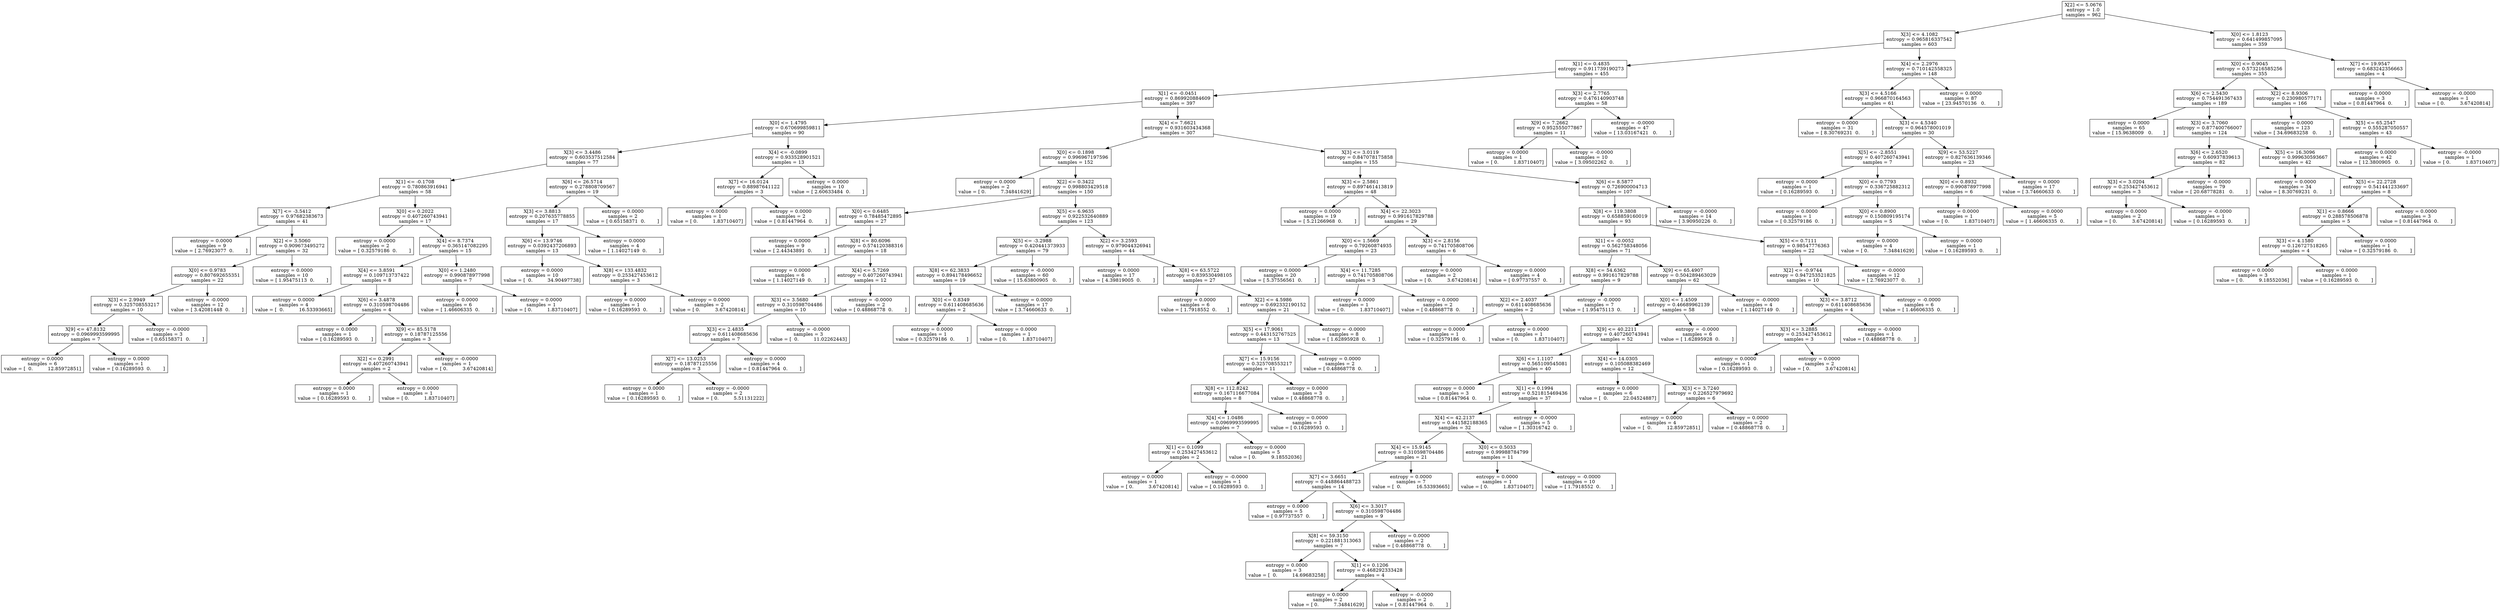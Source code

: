 digraph Tree {
0 [label="X[2] <= 5.0676\nentropy = 1.0\nsamples = 962", shape="box"] ;
1 [label="X[3] <= 4.1082\nentropy = 0.965816337542\nsamples = 603", shape="box"] ;
0 -> 1 ;
2 [label="X[1] <= 0.4835\nentropy = 0.911739190273\nsamples = 455", shape="box"] ;
1 -> 2 ;
3 [label="X[1] <= -0.0451\nentropy = 0.869920884609\nsamples = 397", shape="box"] ;
2 -> 3 ;
4 [label="X[0] <= 1.4795\nentropy = 0.670699859811\nsamples = 90", shape="box"] ;
3 -> 4 ;
5 [label="X[3] <= 3.4486\nentropy = 0.603537512584\nsamples = 77", shape="box"] ;
4 -> 5 ;
6 [label="X[1] <= -0.1708\nentropy = 0.780863916941\nsamples = 58", shape="box"] ;
5 -> 6 ;
7 [label="X[7] <= -3.5412\nentropy = 0.97682383673\nsamples = 41", shape="box"] ;
6 -> 7 ;
8 [label="entropy = 0.0000\nsamples = 9\nvalue = [ 2.76923077  0.        ]", shape="box"] ;
7 -> 8 ;
9 [label="X[2] <= 3.5060\nentropy = 0.909673495272\nsamples = 32", shape="box"] ;
7 -> 9 ;
10 [label="X[0] <= 0.9783\nentropy = 0.807692655351\nsamples = 22", shape="box"] ;
9 -> 10 ;
11 [label="X[3] <= 2.9949\nentropy = 0.325708553217\nsamples = 10", shape="box"] ;
10 -> 11 ;
12 [label="X[9] <= 47.8132\nentropy = 0.0969993599995\nsamples = 7", shape="box"] ;
11 -> 12 ;
13 [label="entropy = 0.0000\nsamples = 6\nvalue = [  0.          12.85972851]", shape="box"] ;
12 -> 13 ;
14 [label="entropy = 0.0000\nsamples = 1\nvalue = [ 0.16289593  0.        ]", shape="box"] ;
12 -> 14 ;
15 [label="entropy = -0.0000\nsamples = 3\nvalue = [ 0.65158371  0.        ]", shape="box"] ;
11 -> 15 ;
16 [label="entropy = -0.0000\nsamples = 12\nvalue = [ 3.42081448  0.        ]", shape="box"] ;
10 -> 16 ;
17 [label="entropy = 0.0000\nsamples = 10\nvalue = [ 1.95475113  0.        ]", shape="box"] ;
9 -> 17 ;
18 [label="X[0] <= 0.2022\nentropy = 0.407260743941\nsamples = 17", shape="box"] ;
6 -> 18 ;
19 [label="entropy = 0.0000\nsamples = 2\nvalue = [ 0.32579186  0.        ]", shape="box"] ;
18 -> 19 ;
20 [label="X[4] <= 8.7374\nentropy = 0.365147082295\nsamples = 15", shape="box"] ;
18 -> 20 ;
21 [label="X[4] <= 3.8591\nentropy = 0.109713737422\nsamples = 8", shape="box"] ;
20 -> 21 ;
22 [label="entropy = 0.0000\nsamples = 4\nvalue = [  0.          16.53393665]", shape="box"] ;
21 -> 22 ;
23 [label="X[6] <= 3.4878\nentropy = 0.310598704486\nsamples = 4", shape="box"] ;
21 -> 23 ;
24 [label="entropy = 0.0000\nsamples = 1\nvalue = [ 0.16289593  0.        ]", shape="box"] ;
23 -> 24 ;
25 [label="X[9] <= 85.5178\nentropy = 0.18787125556\nsamples = 3", shape="box"] ;
23 -> 25 ;
26 [label="X[2] <= 0.2991\nentropy = 0.407260743941\nsamples = 2", shape="box"] ;
25 -> 26 ;
27 [label="entropy = 0.0000\nsamples = 1\nvalue = [ 0.16289593  0.        ]", shape="box"] ;
26 -> 27 ;
28 [label="entropy = 0.0000\nsamples = 1\nvalue = [ 0.          1.83710407]", shape="box"] ;
26 -> 28 ;
29 [label="entropy = -0.0000\nsamples = 1\nvalue = [ 0.          3.67420814]", shape="box"] ;
25 -> 29 ;
30 [label="X[0] <= 1.2480\nentropy = 0.990878977998\nsamples = 7", shape="box"] ;
20 -> 30 ;
31 [label="entropy = 0.0000\nsamples = 6\nvalue = [ 1.46606335  0.        ]", shape="box"] ;
30 -> 31 ;
32 [label="entropy = 0.0000\nsamples = 1\nvalue = [ 0.          1.83710407]", shape="box"] ;
30 -> 32 ;
33 [label="X[6] <= 26.5714\nentropy = 0.278808709567\nsamples = 19", shape="box"] ;
5 -> 33 ;
34 [label="X[3] <= 3.8813\nentropy = 0.207635778855\nsamples = 17", shape="box"] ;
33 -> 34 ;
35 [label="X[6] <= 13.9746\nentropy = 0.0392437206893\nsamples = 13", shape="box"] ;
34 -> 35 ;
36 [label="entropy = 0.0000\nsamples = 10\nvalue = [  0.          34.90497738]", shape="box"] ;
35 -> 36 ;
37 [label="X[8] <= 133.4832\nentropy = 0.253427453612\nsamples = 3", shape="box"] ;
35 -> 37 ;
38 [label="entropy = 0.0000\nsamples = 1\nvalue = [ 0.16289593  0.        ]", shape="box"] ;
37 -> 38 ;
39 [label="entropy = 0.0000\nsamples = 2\nvalue = [ 0.          3.67420814]", shape="box"] ;
37 -> 39 ;
40 [label="entropy = 0.0000\nsamples = 4\nvalue = [ 1.14027149  0.        ]", shape="box"] ;
34 -> 40 ;
41 [label="entropy = 0.0000\nsamples = 2\nvalue = [ 0.65158371  0.        ]", shape="box"] ;
33 -> 41 ;
42 [label="X[4] <= -0.0899\nentropy = 0.933528901521\nsamples = 13", shape="box"] ;
4 -> 42 ;
43 [label="X[7] <= 16.0124\nentropy = 0.88987641122\nsamples = 3", shape="box"] ;
42 -> 43 ;
44 [label="entropy = 0.0000\nsamples = 1\nvalue = [ 0.          1.83710407]", shape="box"] ;
43 -> 44 ;
45 [label="entropy = 0.0000\nsamples = 2\nvalue = [ 0.81447964  0.        ]", shape="box"] ;
43 -> 45 ;
46 [label="entropy = 0.0000\nsamples = 10\nvalue = [ 2.60633484  0.        ]", shape="box"] ;
42 -> 46 ;
47 [label="X[4] <= 7.6621\nentropy = 0.931603434368\nsamples = 307", shape="box"] ;
3 -> 47 ;
48 [label="X[0] <= 0.1898\nentropy = 0.996967197596\nsamples = 152", shape="box"] ;
47 -> 48 ;
49 [label="entropy = 0.0000\nsamples = 2\nvalue = [ 0.          7.34841629]", shape="box"] ;
48 -> 49 ;
50 [label="X[2] <= 0.3422\nentropy = 0.998803429518\nsamples = 150", shape="box"] ;
48 -> 50 ;
51 [label="X[0] <= 0.6485\nentropy = 0.78485472895\nsamples = 27", shape="box"] ;
50 -> 51 ;
52 [label="entropy = 0.0000\nsamples = 9\nvalue = [ 2.44343891  0.        ]", shape="box"] ;
51 -> 52 ;
53 [label="X[8] <= 80.6096\nentropy = 0.574120388316\nsamples = 18", shape="box"] ;
51 -> 53 ;
54 [label="entropy = 0.0000\nsamples = 6\nvalue = [ 1.14027149  0.        ]", shape="box"] ;
53 -> 54 ;
55 [label="X[4] <= 5.7269\nentropy = 0.407260743941\nsamples = 12", shape="box"] ;
53 -> 55 ;
56 [label="X[3] <= 3.5680\nentropy = 0.310598704486\nsamples = 10", shape="box"] ;
55 -> 56 ;
57 [label="X[3] <= 2.4835\nentropy = 0.611408685636\nsamples = 7", shape="box"] ;
56 -> 57 ;
58 [label="X[7] <= 13.0253\nentropy = 0.18787125556\nsamples = 3", shape="box"] ;
57 -> 58 ;
59 [label="entropy = 0.0000\nsamples = 1\nvalue = [ 0.16289593  0.        ]", shape="box"] ;
58 -> 59 ;
60 [label="entropy = -0.0000\nsamples = 2\nvalue = [ 0.          5.51131222]", shape="box"] ;
58 -> 60 ;
61 [label="entropy = 0.0000\nsamples = 4\nvalue = [ 0.81447964  0.        ]", shape="box"] ;
57 -> 61 ;
62 [label="entropy = -0.0000\nsamples = 3\nvalue = [  0.          11.02262443]", shape="box"] ;
56 -> 62 ;
63 [label="entropy = -0.0000\nsamples = 2\nvalue = [ 0.48868778  0.        ]", shape="box"] ;
55 -> 63 ;
64 [label="X[5] <= 6.9635\nentropy = 0.922532640889\nsamples = 123", shape="box"] ;
50 -> 64 ;
65 [label="X[5] <= -3.2988\nentropy = 0.420441373933\nsamples = 79", shape="box"] ;
64 -> 65 ;
66 [label="X[8] <= 62.3833\nentropy = 0.894178496652\nsamples = 19", shape="box"] ;
65 -> 66 ;
67 [label="X[0] <= 0.8349\nentropy = 0.611408685636\nsamples = 2", shape="box"] ;
66 -> 67 ;
68 [label="entropy = 0.0000\nsamples = 1\nvalue = [ 0.32579186  0.        ]", shape="box"] ;
67 -> 68 ;
69 [label="entropy = 0.0000\nsamples = 1\nvalue = [ 0.          1.83710407]", shape="box"] ;
67 -> 69 ;
70 [label="entropy = 0.0000\nsamples = 17\nvalue = [ 3.74660633  0.        ]", shape="box"] ;
66 -> 70 ;
71 [label="entropy = -0.0000\nsamples = 60\nvalue = [ 15.63800905   0.        ]", shape="box"] ;
65 -> 71 ;
72 [label="X[2] <= 3.2593\nentropy = 0.979044326941\nsamples = 44", shape="box"] ;
64 -> 72 ;
73 [label="entropy = 0.0000\nsamples = 17\nvalue = [ 4.39819005  0.        ]", shape="box"] ;
72 -> 73 ;
74 [label="X[8] <= 63.5722\nentropy = 0.839530498105\nsamples = 27", shape="box"] ;
72 -> 74 ;
75 [label="entropy = 0.0000\nsamples = 6\nvalue = [ 1.7918552  0.       ]", shape="box"] ;
74 -> 75 ;
76 [label="X[2] <= 4.5986\nentropy = 0.692332190152\nsamples = 21", shape="box"] ;
74 -> 76 ;
77 [label="X[5] <= 17.9061\nentropy = 0.443152767525\nsamples = 13", shape="box"] ;
76 -> 77 ;
78 [label="X[7] <= 15.9156\nentropy = 0.325708553217\nsamples = 11", shape="box"] ;
77 -> 78 ;
79 [label="X[8] <= 112.8242\nentropy = 0.167116677084\nsamples = 8", shape="box"] ;
78 -> 79 ;
80 [label="X[4] <= 1.0486\nentropy = 0.0969993599995\nsamples = 7", shape="box"] ;
79 -> 80 ;
81 [label="X[1] <= 0.1099\nentropy = 0.253427453612\nsamples = 2", shape="box"] ;
80 -> 81 ;
82 [label="entropy = 0.0000\nsamples = 1\nvalue = [ 0.          3.67420814]", shape="box"] ;
81 -> 82 ;
83 [label="entropy = -0.0000\nsamples = 1\nvalue = [ 0.16289593  0.        ]", shape="box"] ;
81 -> 83 ;
84 [label="entropy = 0.0000\nsamples = 5\nvalue = [ 0.          9.18552036]", shape="box"] ;
80 -> 84 ;
85 [label="entropy = 0.0000\nsamples = 1\nvalue = [ 0.16289593  0.        ]", shape="box"] ;
79 -> 85 ;
86 [label="entropy = 0.0000\nsamples = 3\nvalue = [ 0.48868778  0.        ]", shape="box"] ;
78 -> 86 ;
87 [label="entropy = 0.0000\nsamples = 2\nvalue = [ 0.48868778  0.        ]", shape="box"] ;
77 -> 87 ;
88 [label="entropy = -0.0000\nsamples = 8\nvalue = [ 1.62895928  0.        ]", shape="box"] ;
76 -> 88 ;
89 [label="X[3] <= 3.0119\nentropy = 0.847078175858\nsamples = 155", shape="box"] ;
47 -> 89 ;
90 [label="X[3] <= 2.5861\nentropy = 0.897461413819\nsamples = 48", shape="box"] ;
89 -> 90 ;
91 [label="entropy = 0.0000\nsamples = 19\nvalue = [ 5.21266968  0.        ]", shape="box"] ;
90 -> 91 ;
92 [label="X[4] <= 22.3023\nentropy = 0.991617829788\nsamples = 29", shape="box"] ;
90 -> 92 ;
93 [label="X[0] <= 1.5669\nentropy = 0.79260874935\nsamples = 23", shape="box"] ;
92 -> 93 ;
94 [label="entropy = 0.0000\nsamples = 20\nvalue = [ 5.37556561  0.        ]", shape="box"] ;
93 -> 94 ;
95 [label="X[4] <= 11.7285\nentropy = 0.741705808706\nsamples = 3", shape="box"] ;
93 -> 95 ;
96 [label="entropy = 0.0000\nsamples = 1\nvalue = [ 0.          1.83710407]", shape="box"] ;
95 -> 96 ;
97 [label="entropy = 0.0000\nsamples = 2\nvalue = [ 0.48868778  0.        ]", shape="box"] ;
95 -> 97 ;
98 [label="X[3] <= 2.8156\nentropy = 0.741705808706\nsamples = 6", shape="box"] ;
92 -> 98 ;
99 [label="entropy = 0.0000\nsamples = 2\nvalue = [ 0.          3.67420814]", shape="box"] ;
98 -> 99 ;
100 [label="entropy = 0.0000\nsamples = 4\nvalue = [ 0.97737557  0.        ]", shape="box"] ;
98 -> 100 ;
101 [label="X[6] <= 8.5877\nentropy = 0.726900004713\nsamples = 107", shape="box"] ;
89 -> 101 ;
102 [label="X[8] <= 119.3808\nentropy = 0.658859160019\nsamples = 93", shape="box"] ;
101 -> 102 ;
103 [label="X[1] <= -0.0052\nentropy = 0.562758348056\nsamples = 71", shape="box"] ;
102 -> 103 ;
104 [label="X[8] <= 54.6362\nentropy = 0.991617829788\nsamples = 9", shape="box"] ;
103 -> 104 ;
105 [label="X[2] <= 2.4037\nentropy = 0.611408685636\nsamples = 2", shape="box"] ;
104 -> 105 ;
106 [label="entropy = 0.0000\nsamples = 1\nvalue = [ 0.32579186  0.        ]", shape="box"] ;
105 -> 106 ;
107 [label="entropy = 0.0000\nsamples = 1\nvalue = [ 0.          1.83710407]", shape="box"] ;
105 -> 107 ;
108 [label="entropy = -0.0000\nsamples = 7\nvalue = [ 1.95475113  0.        ]", shape="box"] ;
104 -> 108 ;
109 [label="X[9] <= 65.4907\nentropy = 0.504289463029\nsamples = 62", shape="box"] ;
103 -> 109 ;
110 [label="X[0] <= 1.4509\nentropy = 0.46689962139\nsamples = 58", shape="box"] ;
109 -> 110 ;
111 [label="X[9] <= 40.2211\nentropy = 0.407260743941\nsamples = 52", shape="box"] ;
110 -> 111 ;
112 [label="X[6] <= 1.1107\nentropy = 0.565109545081\nsamples = 40", shape="box"] ;
111 -> 112 ;
113 [label="entropy = 0.0000\nsamples = 3\nvalue = [ 0.81447964  0.        ]", shape="box"] ;
112 -> 113 ;
114 [label="X[1] <= 0.1994\nentropy = 0.521815469436\nsamples = 37", shape="box"] ;
112 -> 114 ;
115 [label="X[4] <= 42.2137\nentropy = 0.441582188365\nsamples = 32", shape="box"] ;
114 -> 115 ;
116 [label="X[4] <= 15.9145\nentropy = 0.310598704486\nsamples = 21", shape="box"] ;
115 -> 116 ;
117 [label="X[7] <= 3.6651\nentropy = 0.448864488723\nsamples = 14", shape="box"] ;
116 -> 117 ;
118 [label="entropy = 0.0000\nsamples = 5\nvalue = [ 0.97737557  0.        ]", shape="box"] ;
117 -> 118 ;
119 [label="X[6] <= 3.3017\nentropy = 0.310598704486\nsamples = 9", shape="box"] ;
117 -> 119 ;
120 [label="X[8] <= 59.3150\nentropy = 0.221881313063\nsamples = 7", shape="box"] ;
119 -> 120 ;
121 [label="entropy = 0.0000\nsamples = 3\nvalue = [  0.          14.69683258]", shape="box"] ;
120 -> 121 ;
122 [label="X[1] <= 0.1206\nentropy = 0.468292333428\nsamples = 4", shape="box"] ;
120 -> 122 ;
123 [label="entropy = 0.0000\nsamples = 2\nvalue = [ 0.          7.34841629]", shape="box"] ;
122 -> 123 ;
124 [label="entropy = -0.0000\nsamples = 2\nvalue = [ 0.81447964  0.        ]", shape="box"] ;
122 -> 124 ;
125 [label="entropy = 0.0000\nsamples = 2\nvalue = [ 0.48868778  0.        ]", shape="box"] ;
119 -> 125 ;
126 [label="entropy = 0.0000\nsamples = 7\nvalue = [  0.          16.53393665]", shape="box"] ;
116 -> 126 ;
127 [label="X[0] <= 0.5033\nentropy = 0.99988784799\nsamples = 11", shape="box"] ;
115 -> 127 ;
128 [label="entropy = 0.0000\nsamples = 1\nvalue = [ 0.          1.83710407]", shape="box"] ;
127 -> 128 ;
129 [label="entropy = -0.0000\nsamples = 10\nvalue = [ 1.7918552  0.       ]", shape="box"] ;
127 -> 129 ;
130 [label="entropy = -0.0000\nsamples = 5\nvalue = [ 1.30316742  0.        ]", shape="box"] ;
114 -> 130 ;
131 [label="X[4] <= 14.0305\nentropy = 0.105088382469\nsamples = 12", shape="box"] ;
111 -> 131 ;
132 [label="entropy = 0.0000\nsamples = 6\nvalue = [  0.          22.04524887]", shape="box"] ;
131 -> 132 ;
133 [label="X[3] <= 3.7240\nentropy = 0.226527979692\nsamples = 6", shape="box"] ;
131 -> 133 ;
134 [label="entropy = 0.0000\nsamples = 4\nvalue = [  0.          12.85972851]", shape="box"] ;
133 -> 134 ;
135 [label="entropy = 0.0000\nsamples = 2\nvalue = [ 0.48868778  0.        ]", shape="box"] ;
133 -> 135 ;
136 [label="entropy = -0.0000\nsamples = 6\nvalue = [ 1.62895928  0.        ]", shape="box"] ;
110 -> 136 ;
137 [label="entropy = -0.0000\nsamples = 4\nvalue = [ 1.14027149  0.        ]", shape="box"] ;
109 -> 137 ;
138 [label="X[5] <= 0.7111\nentropy = 0.98547776363\nsamples = 22", shape="box"] ;
102 -> 138 ;
139 [label="X[2] <= -0.9744\nentropy = 0.947253521825\nsamples = 10", shape="box"] ;
138 -> 139 ;
140 [label="X[3] <= 3.8712\nentropy = 0.611408685636\nsamples = 4", shape="box"] ;
139 -> 140 ;
141 [label="X[3] <= 3.2885\nentropy = 0.253427453612\nsamples = 3", shape="box"] ;
140 -> 141 ;
142 [label="entropy = 0.0000\nsamples = 1\nvalue = [ 0.16289593  0.        ]", shape="box"] ;
141 -> 142 ;
143 [label="entropy = 0.0000\nsamples = 2\nvalue = [ 0.          3.67420814]", shape="box"] ;
141 -> 143 ;
144 [label="entropy = -0.0000\nsamples = 1\nvalue = [ 0.48868778  0.        ]", shape="box"] ;
140 -> 144 ;
145 [label="entropy = -0.0000\nsamples = 6\nvalue = [ 1.46606335  0.        ]", shape="box"] ;
139 -> 145 ;
146 [label="entropy = -0.0000\nsamples = 12\nvalue = [ 2.76923077  0.        ]", shape="box"] ;
138 -> 146 ;
147 [label="entropy = -0.0000\nsamples = 14\nvalue = [ 3.90950226  0.        ]", shape="box"] ;
101 -> 147 ;
148 [label="X[3] <= 2.7765\nentropy = 0.476140903748\nsamples = 58", shape="box"] ;
2 -> 148 ;
149 [label="X[9] <= 7.2662\nentropy = 0.952555077867\nsamples = 11", shape="box"] ;
148 -> 149 ;
150 [label="entropy = 0.0000\nsamples = 1\nvalue = [ 0.          1.83710407]", shape="box"] ;
149 -> 150 ;
151 [label="entropy = -0.0000\nsamples = 10\nvalue = [ 3.09502262  0.        ]", shape="box"] ;
149 -> 151 ;
152 [label="entropy = -0.0000\nsamples = 47\nvalue = [ 13.03167421   0.        ]", shape="box"] ;
148 -> 152 ;
153 [label="X[4] <= 2.2976\nentropy = 0.710142558325\nsamples = 148", shape="box"] ;
1 -> 153 ;
154 [label="X[3] <= 4.5166\nentropy = 0.966870164563\nsamples = 61", shape="box"] ;
153 -> 154 ;
155 [label="entropy = 0.0000\nsamples = 31\nvalue = [ 8.30769231  0.        ]", shape="box"] ;
154 -> 155 ;
156 [label="X[3] <= 4.5340\nentropy = 0.964578001019\nsamples = 30", shape="box"] ;
154 -> 156 ;
157 [label="X[5] <= -2.8551\nentropy = 0.407260743941\nsamples = 7", shape="box"] ;
156 -> 157 ;
158 [label="entropy = 0.0000\nsamples = 1\nvalue = [ 0.16289593  0.        ]", shape="box"] ;
157 -> 158 ;
159 [label="X[0] <= 0.7793\nentropy = 0.336725882312\nsamples = 6", shape="box"] ;
157 -> 159 ;
160 [label="entropy = 0.0000\nsamples = 1\nvalue = [ 0.32579186  0.        ]", shape="box"] ;
159 -> 160 ;
161 [label="X[0] <= 0.8900\nentropy = 0.150809195174\nsamples = 5", shape="box"] ;
159 -> 161 ;
162 [label="entropy = 0.0000\nsamples = 4\nvalue = [ 0.          7.34841629]", shape="box"] ;
161 -> 162 ;
163 [label="entropy = 0.0000\nsamples = 1\nvalue = [ 0.16289593  0.        ]", shape="box"] ;
161 -> 163 ;
164 [label="X[9] <= 53.5227\nentropy = 0.827636139346\nsamples = 23", shape="box"] ;
156 -> 164 ;
165 [label="X[0] <= 0.8932\nentropy = 0.990878977998\nsamples = 6", shape="box"] ;
164 -> 165 ;
166 [label="entropy = 0.0000\nsamples = 1\nvalue = [ 0.          1.83710407]", shape="box"] ;
165 -> 166 ;
167 [label="entropy = 0.0000\nsamples = 5\nvalue = [ 1.46606335  0.        ]", shape="box"] ;
165 -> 167 ;
168 [label="entropy = 0.0000\nsamples = 17\nvalue = [ 3.74660633  0.        ]", shape="box"] ;
164 -> 168 ;
169 [label="entropy = 0.0000\nsamples = 87\nvalue = [ 23.94570136   0.        ]", shape="box"] ;
153 -> 169 ;
170 [label="X[0] <= 1.8123\nentropy = 0.641499857095\nsamples = 359", shape="box"] ;
0 -> 170 ;
171 [label="X[0] <= 0.9045\nentropy = 0.573216585256\nsamples = 355", shape="box"] ;
170 -> 171 ;
172 [label="X[6] <= 2.5430\nentropy = 0.754491367433\nsamples = 189", shape="box"] ;
171 -> 172 ;
173 [label="entropy = 0.0000\nsamples = 65\nvalue = [ 15.9638009   0.       ]", shape="box"] ;
172 -> 173 ;
174 [label="X[3] <= 3.7060\nentropy = 0.877400766007\nsamples = 124", shape="box"] ;
172 -> 174 ;
175 [label="X[6] <= 2.6520\nentropy = 0.60937839613\nsamples = 82", shape="box"] ;
174 -> 175 ;
176 [label="X[3] <= 3.0204\nentropy = 0.253427453612\nsamples = 3", shape="box"] ;
175 -> 176 ;
177 [label="entropy = 0.0000\nsamples = 2\nvalue = [ 0.          3.67420814]", shape="box"] ;
176 -> 177 ;
178 [label="entropy = -0.0000\nsamples = 1\nvalue = [ 0.16289593  0.        ]", shape="box"] ;
176 -> 178 ;
179 [label="entropy = -0.0000\nsamples = 79\nvalue = [ 20.68778281   0.        ]", shape="box"] ;
175 -> 179 ;
180 [label="X[5] <= 16.3096\nentropy = 0.999630593667\nsamples = 42", shape="box"] ;
174 -> 180 ;
181 [label="entropy = 0.0000\nsamples = 34\nvalue = [ 8.30769231  0.        ]", shape="box"] ;
180 -> 181 ;
182 [label="X[5] <= 22.2728\nentropy = 0.541441233697\nsamples = 8", shape="box"] ;
180 -> 182 ;
183 [label="X[1] <= 0.8666\nentropy = 0.288578506878\nsamples = 5", shape="box"] ;
182 -> 183 ;
184 [label="X[3] <= 4.1580\nentropy = 0.126727518265\nsamples = 4", shape="box"] ;
183 -> 184 ;
185 [label="entropy = 0.0000\nsamples = 3\nvalue = [ 0.          9.18552036]", shape="box"] ;
184 -> 185 ;
186 [label="entropy = 0.0000\nsamples = 1\nvalue = [ 0.16289593  0.        ]", shape="box"] ;
184 -> 186 ;
187 [label="entropy = 0.0000\nsamples = 1\nvalue = [ 0.32579186  0.        ]", shape="box"] ;
183 -> 187 ;
188 [label="entropy = 0.0000\nsamples = 3\nvalue = [ 0.81447964  0.        ]", shape="box"] ;
182 -> 188 ;
189 [label="X[2] <= 8.9306\nentropy = 0.230980577171\nsamples = 166", shape="box"] ;
171 -> 189 ;
190 [label="entropy = 0.0000\nsamples = 123\nvalue = [ 34.69683258   0.        ]", shape="box"] ;
189 -> 190 ;
191 [label="X[5] <= 65.2547\nentropy = 0.555287050557\nsamples = 43", shape="box"] ;
189 -> 191 ;
192 [label="entropy = 0.0000\nsamples = 42\nvalue = [ 12.3800905   0.       ]", shape="box"] ;
191 -> 192 ;
193 [label="entropy = -0.0000\nsamples = 1\nvalue = [ 0.          1.83710407]", shape="box"] ;
191 -> 193 ;
194 [label="X[7] <= 19.9547\nentropy = 0.683242356663\nsamples = 4", shape="box"] ;
170 -> 194 ;
195 [label="entropy = 0.0000\nsamples = 3\nvalue = [ 0.81447964  0.        ]", shape="box"] ;
194 -> 195 ;
196 [label="entropy = -0.0000\nsamples = 1\nvalue = [ 0.          3.67420814]", shape="box"] ;
194 -> 196 ;
}